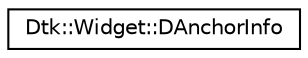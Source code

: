 digraph "类继承关系图"
{
  edge [fontname="Helvetica",fontsize="10",labelfontname="Helvetica",labelfontsize="10"];
  node [fontname="Helvetica",fontsize="10",shape=record];
  rankdir="LR";
  Node0 [label="Dtk::Widget::DAnchorInfo",height=0.2,width=0.4,color="black", fillcolor="white", style="filled",URL="$struct_dtk_1_1_widget_1_1_d_anchor_info.html",tooltip="DAnchorInfo 用于记录“锚线”的锚定信息：被锚定的 DAnchorsBase 对象、 锚定的类型、目标“锚线”的信息 ..."];
}
